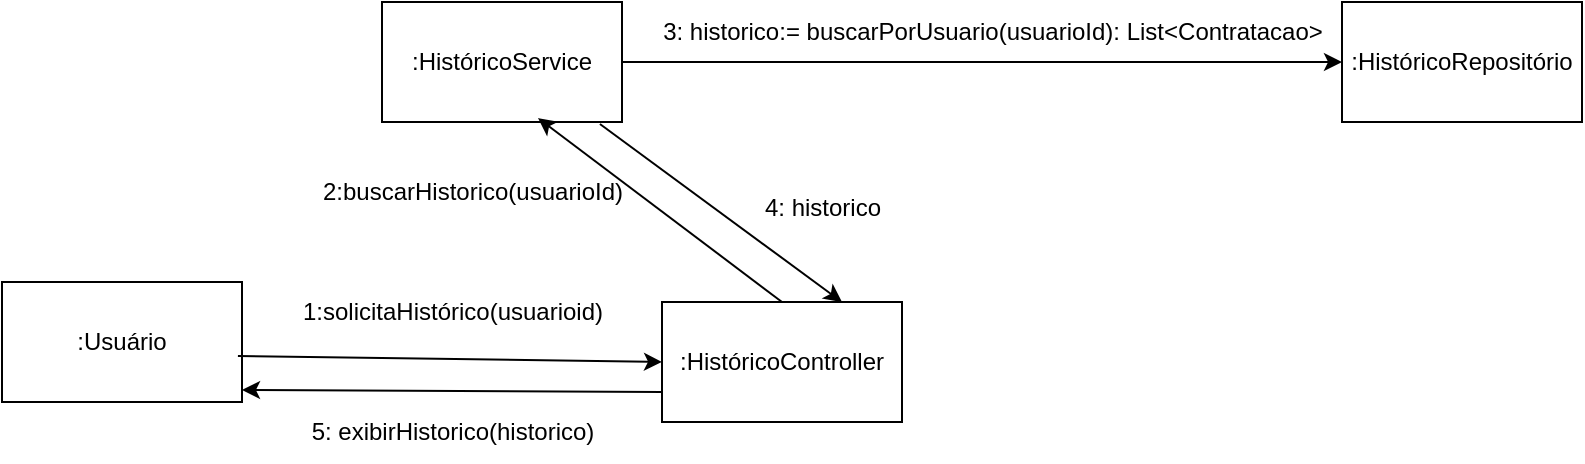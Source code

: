 <mxfile version="27.0.6">
  <diagram name="Página-1" id="D4Cmdu-A1Gcvy5K-Og9F">
    <mxGraphModel grid="1" page="1" gridSize="10" guides="1" tooltips="1" connect="1" arrows="1" fold="1" pageScale="1" pageWidth="827" pageHeight="1169" math="0" shadow="0">
      <root>
        <mxCell id="0" />
        <mxCell id="1" parent="0" />
        <mxCell id="O5iaEqd--Ue68FNI4lld-1" value=":Usuário" style="rounded=0;whiteSpace=wrap;html=1;" vertex="1" parent="1">
          <mxGeometry x="10" y="160" width="120" height="60" as="geometry" />
        </mxCell>
        <mxCell id="O5iaEqd--Ue68FNI4lld-2" value=":HistóricoController" style="rounded=0;whiteSpace=wrap;html=1;" vertex="1" parent="1">
          <mxGeometry x="340" y="170" width="120" height="60" as="geometry" />
        </mxCell>
        <mxCell id="O5iaEqd--Ue68FNI4lld-3" value=":HistóricoService" style="rounded=0;whiteSpace=wrap;html=1;" vertex="1" parent="1">
          <mxGeometry x="200" y="20" width="120" height="60" as="geometry" />
        </mxCell>
        <mxCell id="O5iaEqd--Ue68FNI4lld-4" value="" style="endArrow=classic;html=1;rounded=0;exitX=0.983;exitY=0.617;exitDx=0;exitDy=0;exitPerimeter=0;entryX=0;entryY=0.5;entryDx=0;entryDy=0;" edge="1" parent="1" source="O5iaEqd--Ue68FNI4lld-1" target="O5iaEqd--Ue68FNI4lld-2">
          <mxGeometry width="50" height="50" relative="1" as="geometry">
            <mxPoint x="390" y="440" as="sourcePoint" />
            <mxPoint x="440" y="390" as="targetPoint" />
          </mxGeometry>
        </mxCell>
        <mxCell id="O5iaEqd--Ue68FNI4lld-5" value=":HistóricoRepositório" style="rounded=0;whiteSpace=wrap;html=1;" vertex="1" parent="1">
          <mxGeometry x="680" y="20" width="120" height="60" as="geometry" />
        </mxCell>
        <mxCell id="O5iaEqd--Ue68FNI4lld-6" value="" style="endArrow=classic;html=1;rounded=0;exitX=0.5;exitY=0;exitDx=0;exitDy=0;entryX=0.65;entryY=0.967;entryDx=0;entryDy=0;entryPerimeter=0;" edge="1" parent="1" source="O5iaEqd--Ue68FNI4lld-2" target="O5iaEqd--Ue68FNI4lld-3">
          <mxGeometry width="50" height="50" relative="1" as="geometry">
            <mxPoint x="390" y="440" as="sourcePoint" />
            <mxPoint x="440" y="390" as="targetPoint" />
          </mxGeometry>
        </mxCell>
        <mxCell id="O5iaEqd--Ue68FNI4lld-7" value="" style="endArrow=classic;html=1;rounded=0;exitX=1;exitY=0.5;exitDx=0;exitDy=0;entryX=0;entryY=0.5;entryDx=0;entryDy=0;" edge="1" parent="1" source="O5iaEqd--Ue68FNI4lld-3" target="O5iaEqd--Ue68FNI4lld-5">
          <mxGeometry width="50" height="50" relative="1" as="geometry">
            <mxPoint x="390" y="440" as="sourcePoint" />
            <mxPoint x="440" y="390" as="targetPoint" />
          </mxGeometry>
        </mxCell>
        <mxCell id="O5iaEqd--Ue68FNI4lld-9" value="1:solicitaHistórico(usuarioid)" style="text;html=1;align=center;verticalAlign=middle;resizable=0;points=[];autosize=1;strokeColor=none;fillColor=none;" vertex="1" parent="1">
          <mxGeometry x="150" y="160" width="170" height="30" as="geometry" />
        </mxCell>
        <mxCell id="O5iaEqd--Ue68FNI4lld-10" value="2:buscarHistorico(usuarioId)" style="text;html=1;align=center;verticalAlign=middle;resizable=0;points=[];autosize=1;strokeColor=none;fillColor=none;" vertex="1" parent="1">
          <mxGeometry x="160" y="100" width="170" height="30" as="geometry" />
        </mxCell>
        <mxCell id="O5iaEqd--Ue68FNI4lld-11" value="3: historico:= buscarPorUsuario(usuarioId): List&amp;lt;Contratacao&amp;gt;" style="text;html=1;align=center;verticalAlign=middle;resizable=0;points=[];autosize=1;strokeColor=none;fillColor=none;" vertex="1" parent="1">
          <mxGeometry x="330" y="20" width="350" height="30" as="geometry" />
        </mxCell>
        <mxCell id="O5iaEqd--Ue68FNI4lld-13" value="" style="endArrow=classic;html=1;rounded=0;entryX=0.75;entryY=0;entryDx=0;entryDy=0;exitX=0.908;exitY=1.017;exitDx=0;exitDy=0;exitPerimeter=0;" edge="1" parent="1" source="O5iaEqd--Ue68FNI4lld-3" target="O5iaEqd--Ue68FNI4lld-2">
          <mxGeometry width="50" height="50" relative="1" as="geometry">
            <mxPoint x="367" y="80" as="sourcePoint" />
            <mxPoint x="440" y="390" as="targetPoint" />
          </mxGeometry>
        </mxCell>
        <mxCell id="O5iaEqd--Ue68FNI4lld-14" value="4: historico" style="text;html=1;align=center;verticalAlign=middle;resizable=0;points=[];autosize=1;strokeColor=none;fillColor=none;" vertex="1" parent="1">
          <mxGeometry x="380" y="108" width="80" height="30" as="geometry" />
        </mxCell>
        <mxCell id="O5iaEqd--Ue68FNI4lld-16" value="" style="endArrow=classic;html=1;rounded=0;exitX=0;exitY=0.75;exitDx=0;exitDy=0;entryX=1;entryY=0.9;entryDx=0;entryDy=0;entryPerimeter=0;" edge="1" parent="1" source="O5iaEqd--Ue68FNI4lld-2" target="O5iaEqd--Ue68FNI4lld-1">
          <mxGeometry width="50" height="50" relative="1" as="geometry">
            <mxPoint x="390" y="440" as="sourcePoint" />
            <mxPoint x="440" y="390" as="targetPoint" />
          </mxGeometry>
        </mxCell>
        <mxCell id="O5iaEqd--Ue68FNI4lld-17" value="5: exibirHistorico(historico)" style="text;html=1;align=center;verticalAlign=middle;resizable=0;points=[];autosize=1;strokeColor=none;fillColor=none;" vertex="1" parent="1">
          <mxGeometry x="155" y="220" width="160" height="30" as="geometry" />
        </mxCell>
      </root>
    </mxGraphModel>
  </diagram>
</mxfile>

